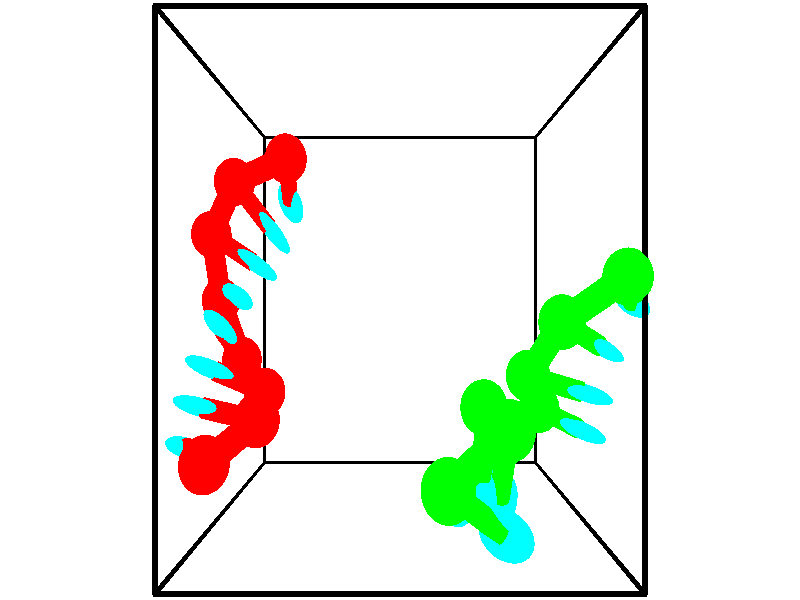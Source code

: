 // switches for output
#declare DRAW_BASES = 1; // possible values are 0, 1; only relevant for DNA ribbons
#declare DRAW_BASES_TYPE = 3; // possible values are 1, 2, 3; only relevant for DNA ribbons
#declare DRAW_FOG = 0; // set to 1 to enable fog

#include "colors.inc"

#include "transforms.inc"
background { rgb <1, 1, 1>}

#default {
   normal{
       ripples 0.25
       frequency 0.20
       turbulence 0.2
       lambda 5
   }
	finish {
		phong 0.1
		phong_size 40.
	}
}

// original window dimensions: 1024x640


// camera settings

camera {
	sky <-0, 1, 0>
	up <-0, 1, 0>
	right 1.6 * <1, 0, 0>
	location <2.5, 2.5, 11.1562>
	look_at <2.5, 2.5, 2.5>
	direction <0, 0, -8.6562>
	angle 67.0682
}


# declare cpy_camera_pos = <2.5, 2.5, 11.1562>;
# if (DRAW_FOG = 1)
fog {
	fog_type 2
	up vnormalize(cpy_camera_pos)
	color rgbt<1,1,1,0.3>
	distance 1e-5
	fog_alt 3e-3
	fog_offset 4
}
# end


// LIGHTS

# declare lum = 6;
global_settings {
	ambient_light rgb lum * <0.05, 0.05, 0.05>
	max_trace_level 15
}# declare cpy_direct_light_amount = 0.25;
light_source
{	1000 * <-1, -1, 1>,
	rgb lum * cpy_direct_light_amount
	parallel
}

light_source
{	1000 * <1, 1, -1>,
	rgb lum * cpy_direct_light_amount
	parallel
}

// strand 0

// nucleotide -1

// particle -1
sphere {
	<1.112543, 3.932683, 3.811681> 0.250000
	pigment { color rgbt <1,0,0,0> }
	no_shadow
}
cylinder {
	<1.084303, 3.717346, 3.475775>,  <1.067359, 3.588144, 3.274231>, 0.100000
	pigment { color rgbt <1,0,0,0> }
	no_shadow
}
cylinder {
	<1.084303, 3.717346, 3.475775>,  <1.112543, 3.932683, 3.811681>, 0.100000
	pigment { color rgbt <1,0,0,0> }
	no_shadow
}

// particle -1
sphere {
	<1.084303, 3.717346, 3.475775> 0.100000
	pigment { color rgbt <1,0,0,0> }
	no_shadow
}
sphere {
	0, 1
	scale<0.080000,0.200000,0.300000>
	matrix <-0.539904, -0.687267, 0.485972,
		-0.838761, 0.487702, -0.242131,
		-0.070600, -0.538341, -0.839765,
		1.063123, 3.555844, 3.223845>
	pigment { color rgbt <0,1,1,0> }
	no_shadow
}
cylinder {
	<0.409662, 3.741919, 3.528875>,  <1.112543, 3.932683, 3.811681>, 0.130000
	pigment { color rgbt <1,0,0,0> }
	no_shadow
}

// nucleotide -1

// particle -1
sphere {
	<0.409662, 3.741919, 3.528875> 0.250000
	pigment { color rgbt <1,0,0,0> }
	no_shadow
}
cylinder {
	<0.669113, 3.449028, 3.445807>,  <0.824783, 3.273293, 3.395965>, 0.100000
	pigment { color rgbt <1,0,0,0> }
	no_shadow
}
cylinder {
	<0.669113, 3.449028, 3.445807>,  <0.409662, 3.741919, 3.528875>, 0.100000
	pigment { color rgbt <1,0,0,0> }
	no_shadow
}

// particle -1
sphere {
	<0.669113, 3.449028, 3.445807> 0.100000
	pigment { color rgbt <1,0,0,0> }
	no_shadow
}
sphere {
	0, 1
	scale<0.080000,0.200000,0.300000>
	matrix <-0.667347, -0.678340, 0.307413,
		-0.365968, -0.060807, -0.928639,
		0.648626, -0.732227, -0.207671,
		0.863700, 3.229360, 3.383505>
	pigment { color rgbt <0,1,1,0> }
	no_shadow
}
cylinder {
	<0.067326, 3.203555, 3.366263>,  <0.409662, 3.741919, 3.528875>, 0.130000
	pigment { color rgbt <1,0,0,0> }
	no_shadow
}

// nucleotide -1

// particle -1
sphere {
	<0.067326, 3.203555, 3.366263> 0.250000
	pigment { color rgbt <1,0,0,0> }
	no_shadow
}
cylinder {
	<0.414818, 3.014935, 3.426861>,  <0.623313, 2.901762, 3.463219>, 0.100000
	pigment { color rgbt <1,0,0,0> }
	no_shadow
}
cylinder {
	<0.414818, 3.014935, 3.426861>,  <0.067326, 3.203555, 3.366263>, 0.100000
	pigment { color rgbt <1,0,0,0> }
	no_shadow
}

// particle -1
sphere {
	<0.414818, 3.014935, 3.426861> 0.100000
	pigment { color rgbt <1,0,0,0> }
	no_shadow
}
sphere {
	0, 1
	scale<0.080000,0.200000,0.300000>
	matrix <-0.495288, -0.826904, 0.266308,
		-0.000306, -0.306382, -0.951908,
		0.868729, -0.471551, 0.151495,
		0.675436, 2.873469, 3.472309>
	pigment { color rgbt <0,1,1,0> }
	no_shadow
}
cylinder {
	<0.099865, 2.497005, 3.048800>,  <0.067326, 3.203555, 3.366263>, 0.130000
	pigment { color rgbt <1,0,0,0> }
	no_shadow
}

// nucleotide -1

// particle -1
sphere {
	<0.099865, 2.497005, 3.048800> 0.250000
	pigment { color rgbt <1,0,0,0> }
	no_shadow
}
cylinder {
	<0.314468, 2.517548, 3.385733>,  <0.443230, 2.529873, 3.587892>, 0.100000
	pigment { color rgbt <1,0,0,0> }
	no_shadow
}
cylinder {
	<0.314468, 2.517548, 3.385733>,  <0.099865, 2.497005, 3.048800>, 0.100000
	pigment { color rgbt <1,0,0,0> }
	no_shadow
}

// particle -1
sphere {
	<0.314468, 2.517548, 3.385733> 0.100000
	pigment { color rgbt <1,0,0,0> }
	no_shadow
}
sphere {
	0, 1
	scale<0.080000,0.200000,0.300000>
	matrix <-0.493587, -0.790512, 0.362577,
		0.684494, -0.610289, -0.398768,
		0.536508, 0.051355, 0.842331,
		0.475420, 2.532954, 3.638432>
	pigment { color rgbt <0,1,1,0> }
	no_shadow
}
cylinder {
	<0.431593, 1.848216, 3.248918>,  <0.099865, 2.497005, 3.048800>, 0.130000
	pigment { color rgbt <1,0,0,0> }
	no_shadow
}

// nucleotide -1

// particle -1
sphere {
	<0.431593, 1.848216, 3.248918> 0.250000
	pigment { color rgbt <1,0,0,0> }
	no_shadow
}
cylinder {
	<0.367901, 2.062309, 3.580742>,  <0.329686, 2.190765, 3.779836>, 0.100000
	pigment { color rgbt <1,0,0,0> }
	no_shadow
}
cylinder {
	<0.367901, 2.062309, 3.580742>,  <0.431593, 1.848216, 3.248918>, 0.100000
	pigment { color rgbt <1,0,0,0> }
	no_shadow
}

// particle -1
sphere {
	<0.367901, 2.062309, 3.580742> 0.100000
	pigment { color rgbt <1,0,0,0> }
	no_shadow
}
sphere {
	0, 1
	scale<0.080000,0.200000,0.300000>
	matrix <-0.438207, -0.791286, 0.426428,
		0.884659, -0.295620, 0.360539,
		-0.159229, 0.535234, 0.829561,
		0.320133, 2.222879, 3.829610>
	pigment { color rgbt <0,1,1,0> }
	no_shadow
}
cylinder {
	<0.844529, 1.559675, 3.776989>,  <0.431593, 1.848216, 3.248918>, 0.130000
	pigment { color rgbt <1,0,0,0> }
	no_shadow
}

// nucleotide -1

// particle -1
sphere {
	<0.844529, 1.559675, 3.776989> 0.250000
	pigment { color rgbt <1,0,0,0> }
	no_shadow
}
cylinder {
	<0.521174, 1.713287, 3.955441>,  <0.327161, 1.805455, 4.062511>, 0.100000
	pigment { color rgbt <1,0,0,0> }
	no_shadow
}
cylinder {
	<0.521174, 1.713287, 3.955441>,  <0.844529, 1.559675, 3.776989>, 0.100000
	pigment { color rgbt <1,0,0,0> }
	no_shadow
}

// particle -1
sphere {
	<0.521174, 1.713287, 3.955441> 0.100000
	pigment { color rgbt <1,0,0,0> }
	no_shadow
}
sphere {
	0, 1
	scale<0.080000,0.200000,0.300000>
	matrix <-0.228630, -0.903218, 0.363217,
		0.542438, 0.191621, 0.817950,
		-0.808387, 0.384030, 0.446129,
		0.278658, 1.828496, 4.089279>
	pigment { color rgbt <0,1,1,0> }
	no_shadow
}
cylinder {
	<0.919004, 1.391803, 4.498571>,  <0.844529, 1.559675, 3.776989>, 0.130000
	pigment { color rgbt <1,0,0,0> }
	no_shadow
}

// nucleotide -1

// particle -1
sphere {
	<0.919004, 1.391803, 4.498571> 0.250000
	pigment { color rgbt <1,0,0,0> }
	no_shadow
}
cylinder {
	<0.529354, 1.454540, 4.433485>,  <0.295563, 1.492183, 4.394433>, 0.100000
	pigment { color rgbt <1,0,0,0> }
	no_shadow
}
cylinder {
	<0.529354, 1.454540, 4.433485>,  <0.919004, 1.391803, 4.498571>, 0.100000
	pigment { color rgbt <1,0,0,0> }
	no_shadow
}

// particle -1
sphere {
	<0.529354, 1.454540, 4.433485> 0.100000
	pigment { color rgbt <1,0,0,0> }
	no_shadow
}
sphere {
	0, 1
	scale<0.080000,0.200000,0.300000>
	matrix <-0.207618, -0.905476, 0.370147,
		-0.089280, 0.394353, 0.914612,
		-0.974127, 0.156844, -0.162715,
		0.237115, 1.501593, 4.384670>
	pigment { color rgbt <0,1,1,0> }
	no_shadow
}
cylinder {
	<0.512288, 1.104960, 5.027280>,  <0.919004, 1.391803, 4.498571>, 0.130000
	pigment { color rgbt <1,0,0,0> }
	no_shadow
}

// nucleotide -1

// particle -1
sphere {
	<0.512288, 1.104960, 5.027280> 0.250000
	pigment { color rgbt <1,0,0,0> }
	no_shadow
}
cylinder {
	<0.282600, 1.123795, 4.700342>,  <0.144787, 1.135095, 4.504179>, 0.100000
	pigment { color rgbt <1,0,0,0> }
	no_shadow
}
cylinder {
	<0.282600, 1.123795, 4.700342>,  <0.512288, 1.104960, 5.027280>, 0.100000
	pigment { color rgbt <1,0,0,0> }
	no_shadow
}

// particle -1
sphere {
	<0.282600, 1.123795, 4.700342> 0.100000
	pigment { color rgbt <1,0,0,0> }
	no_shadow
}
sphere {
	0, 1
	scale<0.080000,0.200000,0.300000>
	matrix <-0.213941, -0.972285, 0.094291,
		-0.790253, 0.229008, 0.568381,
		-0.574221, 0.047086, -0.817345,
		0.110334, 1.137920, 4.455139>
	pigment { color rgbt <0,1,1,0> }
	no_shadow
}
// strand 1

// nucleotide -1

// particle -1
sphere {
	<2.935916, 1.064504, 5.713369> 0.250000
	pigment { color rgbt <0,1,0,0> }
	no_shadow
}
cylinder {
	<3.253826, 0.839859, 5.621346>,  <3.444572, 0.705072, 5.566132>, 0.100000
	pigment { color rgbt <0,1,0,0> }
	no_shadow
}
cylinder {
	<3.253826, 0.839859, 5.621346>,  <2.935916, 1.064504, 5.713369>, 0.100000
	pigment { color rgbt <0,1,0,0> }
	no_shadow
}

// particle -1
sphere {
	<3.253826, 0.839859, 5.621346> 0.100000
	pigment { color rgbt <0,1,0,0> }
	no_shadow
}
sphere {
	0, 1
	scale<0.080000,0.200000,0.300000>
	matrix <-0.102112, 0.249923, -0.962866,
		0.598254, 0.788753, 0.141285,
		0.794774, -0.561611, -0.230059,
		3.492258, 0.671376, 5.552328>
	pigment { color rgbt <0,1,1,0> }
	no_shadow
}
cylinder {
	<3.535913, 1.464434, 5.418598>,  <2.935916, 1.064504, 5.713369>, 0.130000
	pigment { color rgbt <0,1,0,0> }
	no_shadow
}

// nucleotide -1

// particle -1
sphere {
	<3.535913, 1.464434, 5.418598> 0.250000
	pigment { color rgbt <0,1,0,0> }
	no_shadow
}
cylinder {
	<3.503277, 1.091904, 5.276627>,  <3.483695, 0.868385, 5.191444>, 0.100000
	pigment { color rgbt <0,1,0,0> }
	no_shadow
}
cylinder {
	<3.503277, 1.091904, 5.276627>,  <3.535913, 1.464434, 5.418598>, 0.100000
	pigment { color rgbt <0,1,0,0> }
	no_shadow
}

// particle -1
sphere {
	<3.503277, 1.091904, 5.276627> 0.100000
	pigment { color rgbt <0,1,0,0> }
	no_shadow
}
sphere {
	0, 1
	scale<0.080000,0.200000,0.300000>
	matrix <-0.300317, 0.362537, -0.882257,
		0.950344, 0.034607, -0.309272,
		-0.081590, -0.931327, -0.354928,
		3.478800, 0.812506, 5.170148>
	pigment { color rgbt <0,1,1,0> }
	no_shadow
}
cylinder {
	<3.391837, 1.547347, 4.748482>,  <3.535913, 1.464434, 5.418598>, 0.130000
	pigment { color rgbt <0,1,0,0> }
	no_shadow
}

// nucleotide -1

// particle -1
sphere {
	<3.391837, 1.547347, 4.748482> 0.250000
	pigment { color rgbt <0,1,0,0> }
	no_shadow
}
cylinder {
	<3.375465, 1.147926, 4.762440>,  <3.365643, 0.908274, 4.770814>, 0.100000
	pigment { color rgbt <0,1,0,0> }
	no_shadow
}
cylinder {
	<3.375465, 1.147926, 4.762440>,  <3.391837, 1.547347, 4.748482>, 0.100000
	pigment { color rgbt <0,1,0,0> }
	no_shadow
}

// particle -1
sphere {
	<3.375465, 1.147926, 4.762440> 0.100000
	pigment { color rgbt <0,1,0,0> }
	no_shadow
}
sphere {
	0, 1
	scale<0.080000,0.200000,0.300000>
	matrix <-0.435916, -0.013579, -0.899885,
		0.899056, -0.052042, -0.434729,
		-0.040929, -0.998553, 0.034894,
		3.363187, 0.848361, 4.772908>
	pigment { color rgbt <0,1,1,0> }
	no_shadow
}
cylinder {
	<3.684588, 1.097658, 4.093834>,  <3.391837, 1.547347, 4.748482>, 0.130000
	pigment { color rgbt <0,1,0,0> }
	no_shadow
}

// nucleotide -1

// particle -1
sphere {
	<3.684588, 1.097658, 4.093834> 0.250000
	pigment { color rgbt <0,1,0,0> }
	no_shadow
}
cylinder {
	<3.432697, 0.840744, 4.268608>,  <3.281563, 0.686595, 4.373473>, 0.100000
	pigment { color rgbt <0,1,0,0> }
	no_shadow
}
cylinder {
	<3.432697, 0.840744, 4.268608>,  <3.684588, 1.097658, 4.093834>, 0.100000
	pigment { color rgbt <0,1,0,0> }
	no_shadow
}

// particle -1
sphere {
	<3.432697, 0.840744, 4.268608> 0.100000
	pigment { color rgbt <0,1,0,0> }
	no_shadow
}
sphere {
	0, 1
	scale<0.080000,0.200000,0.300000>
	matrix <-0.515558, -0.075177, -0.853550,
		0.581071, -0.762769, -0.283794,
		-0.629727, -0.642286, 0.436935,
		3.243779, 0.648058, 4.399689>
	pigment { color rgbt <0,1,1,0> }
	no_shadow
}
cylinder {
	<4.239370, 1.368817, 3.602694>,  <3.684588, 1.097658, 4.093834>, 0.130000
	pigment { color rgbt <0,1,0,0> }
	no_shadow
}

// nucleotide -1

// particle -1
sphere {
	<4.239370, 1.368817, 3.602694> 0.250000
	pigment { color rgbt <0,1,0,0> }
	no_shadow
}
cylinder {
	<4.447544, 1.297821, 3.936794>,  <4.572449, 1.255223, 4.137254>, 0.100000
	pigment { color rgbt <0,1,0,0> }
	no_shadow
}
cylinder {
	<4.447544, 1.297821, 3.936794>,  <4.239370, 1.368817, 3.602694>, 0.100000
	pigment { color rgbt <0,1,0,0> }
	no_shadow
}

// particle -1
sphere {
	<4.447544, 1.297821, 3.936794> 0.100000
	pigment { color rgbt <0,1,0,0> }
	no_shadow
}
sphere {
	0, 1
	scale<0.080000,0.200000,0.300000>
	matrix <0.257369, 0.965276, 0.044757,
		-0.814191, 0.191675, 0.548045,
		0.520436, -0.177491, 0.835250,
		4.603675, 1.244574, 4.187369>
	pigment { color rgbt <0,1,1,0> }
	no_shadow
}
cylinder {
	<3.969973, 1.773627, 4.222469>,  <4.239370, 1.368817, 3.602694>, 0.130000
	pigment { color rgbt <0,1,0,0> }
	no_shadow
}

// nucleotide -1

// particle -1
sphere {
	<3.969973, 1.773627, 4.222469> 0.250000
	pigment { color rgbt <0,1,0,0> }
	no_shadow
}
cylinder {
	<4.358189, 1.677277, 4.220146>,  <4.591118, 1.619466, 4.218752>, 0.100000
	pigment { color rgbt <0,1,0,0> }
	no_shadow
}
cylinder {
	<4.358189, 1.677277, 4.220146>,  <3.969973, 1.773627, 4.222469>, 0.100000
	pigment { color rgbt <0,1,0,0> }
	no_shadow
}

// particle -1
sphere {
	<4.358189, 1.677277, 4.220146> 0.100000
	pigment { color rgbt <0,1,0,0> }
	no_shadow
}
sphere {
	0, 1
	scale<0.080000,0.200000,0.300000>
	matrix <0.240432, 0.966610, 0.088645,
		-0.015739, -0.087429, 0.996046,
		0.970538, -0.240877, -0.005808,
		4.649350, 1.605014, 4.218404>
	pigment { color rgbt <0,1,1,0> }
	no_shadow
}
cylinder {
	<4.252996, 2.301197, 4.628406>,  <3.969973, 1.773627, 4.222469>, 0.130000
	pigment { color rgbt <0,1,0,0> }
	no_shadow
}

// nucleotide -1

// particle -1
sphere {
	<4.252996, 2.301197, 4.628406> 0.250000
	pigment { color rgbt <0,1,0,0> }
	no_shadow
}
cylinder {
	<4.570305, 2.154549, 4.433960>,  <4.760690, 2.066559, 4.317292>, 0.100000
	pigment { color rgbt <0,1,0,0> }
	no_shadow
}
cylinder {
	<4.570305, 2.154549, 4.433960>,  <4.252996, 2.301197, 4.628406>, 0.100000
	pigment { color rgbt <0,1,0,0> }
	no_shadow
}

// particle -1
sphere {
	<4.570305, 2.154549, 4.433960> 0.100000
	pigment { color rgbt <0,1,0,0> }
	no_shadow
}
sphere {
	0, 1
	scale<0.080000,0.200000,0.300000>
	matrix <0.431754, 0.901657, 0.024545,
		0.429311, -0.229353, 0.873550,
		0.793272, -0.366622, -0.486115,
		4.808287, 2.044562, 4.288126>
	pigment { color rgbt <0,1,1,0> }
	no_shadow
}
cylinder {
	<4.859993, 2.702869, 4.901140>,  <4.252996, 2.301197, 4.628406>, 0.130000
	pigment { color rgbt <0,1,0,0> }
	no_shadow
}

// nucleotide -1

// particle -1
sphere {
	<4.859993, 2.702869, 4.901140> 0.250000
	pigment { color rgbt <0,1,0,0> }
	no_shadow
}
cylinder {
	<5.018658, 2.569214, 4.559143>,  <5.113857, 2.489021, 4.353945>, 0.100000
	pigment { color rgbt <0,1,0,0> }
	no_shadow
}
cylinder {
	<5.018658, 2.569214, 4.559143>,  <4.859993, 2.702869, 4.901140>, 0.100000
	pigment { color rgbt <0,1,0,0> }
	no_shadow
}

// particle -1
sphere {
	<5.018658, 2.569214, 4.559143> 0.100000
	pigment { color rgbt <0,1,0,0> }
	no_shadow
}
sphere {
	0, 1
	scale<0.080000,0.200000,0.300000>
	matrix <0.450430, 0.882411, -0.135883,
		0.799857, -0.331214, 0.500525,
		0.396662, -0.334139, -0.854991,
		5.137656, 2.468972, 4.302646>
	pigment { color rgbt <0,1,1,0> }
	no_shadow
}
// box output
cylinder {
	<0.000000, 0.000000, 0.000000>,  <5.000000, 0.000000, 0.000000>, 0.025000
	pigment { color rgbt <0,0,0,0> }
	no_shadow
}
cylinder {
	<0.000000, 0.000000, 0.000000>,  <0.000000, 5.000000, 0.000000>, 0.025000
	pigment { color rgbt <0,0,0,0> }
	no_shadow
}
cylinder {
	<0.000000, 0.000000, 0.000000>,  <0.000000, 0.000000, 5.000000>, 0.025000
	pigment { color rgbt <0,0,0,0> }
	no_shadow
}
cylinder {
	<5.000000, 5.000000, 5.000000>,  <0.000000, 5.000000, 5.000000>, 0.025000
	pigment { color rgbt <0,0,0,0> }
	no_shadow
}
cylinder {
	<5.000000, 5.000000, 5.000000>,  <5.000000, 0.000000, 5.000000>, 0.025000
	pigment { color rgbt <0,0,0,0> }
	no_shadow
}
cylinder {
	<5.000000, 5.000000, 5.000000>,  <5.000000, 5.000000, 0.000000>, 0.025000
	pigment { color rgbt <0,0,0,0> }
	no_shadow
}
cylinder {
	<0.000000, 0.000000, 5.000000>,  <0.000000, 5.000000, 5.000000>, 0.025000
	pigment { color rgbt <0,0,0,0> }
	no_shadow
}
cylinder {
	<0.000000, 0.000000, 5.000000>,  <5.000000, 0.000000, 5.000000>, 0.025000
	pigment { color rgbt <0,0,0,0> }
	no_shadow
}
cylinder {
	<5.000000, 5.000000, 0.000000>,  <0.000000, 5.000000, 0.000000>, 0.025000
	pigment { color rgbt <0,0,0,0> }
	no_shadow
}
cylinder {
	<5.000000, 5.000000, 0.000000>,  <5.000000, 0.000000, 0.000000>, 0.025000
	pigment { color rgbt <0,0,0,0> }
	no_shadow
}
cylinder {
	<5.000000, 0.000000, 5.000000>,  <5.000000, 0.000000, 0.000000>, 0.025000
	pigment { color rgbt <0,0,0,0> }
	no_shadow
}
cylinder {
	<0.000000, 5.000000, 0.000000>,  <0.000000, 5.000000, 5.000000>, 0.025000
	pigment { color rgbt <0,0,0,0> }
	no_shadow
}
// end of box output
